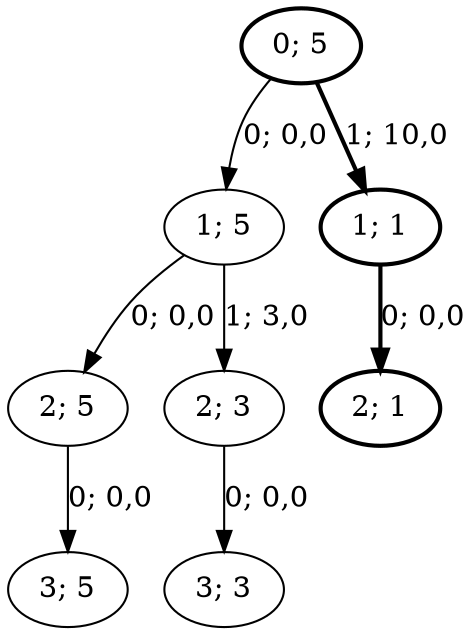 strict digraph G {
  1 [ style="bold" label="0; 5" ];
  2 [ style="solid" label="1; 5" ];
  3 [ style="solid" label="2; 5" ];
  4 [ style="solid" label="3; 5" ];
  5 [ style="solid" label="2; 3" ];
  6 [ style="solid" label="3; 3" ];
  7 [ style="bold" label="1; 1" ];
  8 [ style="bold" label="2; 1" ];
  1 -> 2 [ style="solid" label="0; 0,0" ];
  2 -> 3 [ style="solid" label="0; 0,0" ];
  3 -> 4 [ style="solid" label="0; 0,0" ];
  2 -> 5 [ style="solid" label="1; 3,0" ];
  5 -> 6 [ style="solid" label="0; 0,0" ];
  1 -> 7 [ style="bold" label="1; 10,0" ];
  7 -> 8 [ style="bold" label="0; 0,0" ];
}
